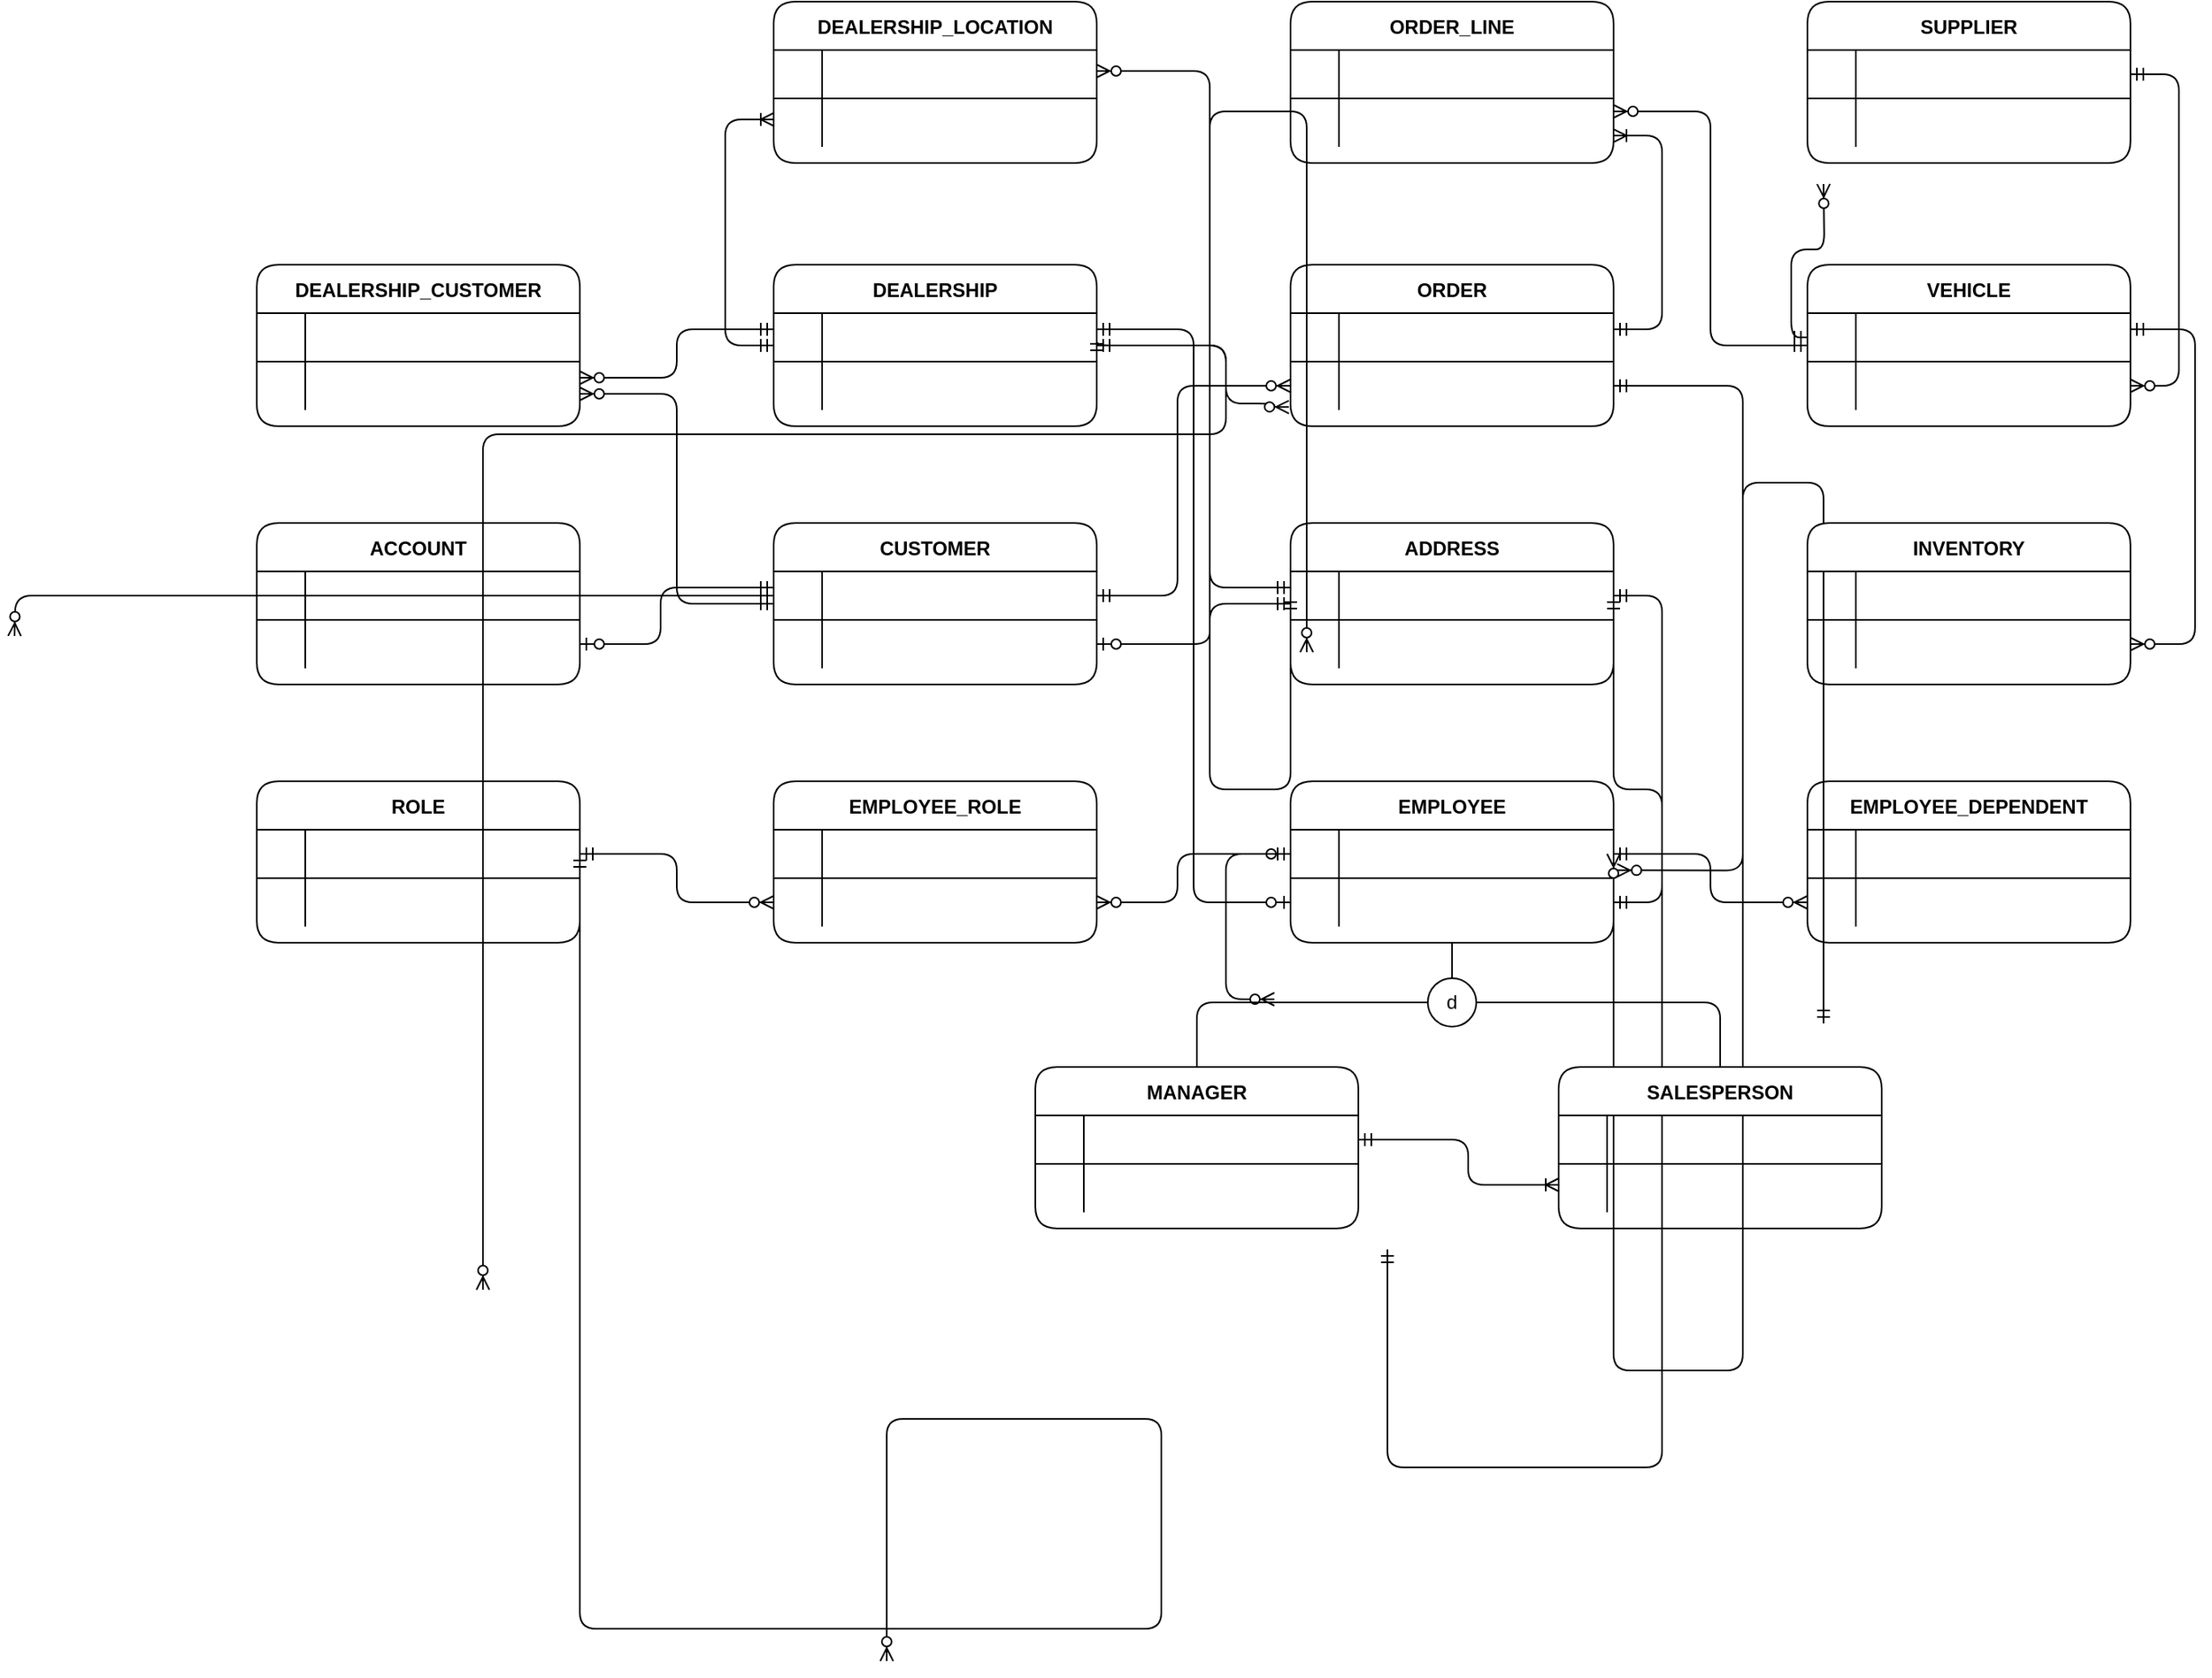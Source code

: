 <mxfile version="19.0.2" type="github">
  <diagram id="R2lEEEUBdFMjLlhIrx00" name="Page-1">
    <mxGraphModel dx="4063" dy="2297" grid="1" gridSize="10" guides="1" tooltips="1" connect="1" arrows="1" fold="1" page="1" pageScale="1" pageWidth="1654" pageHeight="1169" math="0" shadow="0" extFonts="Permanent Marker^https://fonts.googleapis.com/css?family=Permanent+Marker">
      <root>
        <mxCell id="0" />
        <mxCell id="1" parent="0" />
        <mxCell id="rFjuuPUBXoBb42226ZyF-6" value="CUSTOMER" style="shape=table;startSize=30;container=1;collapsible=1;childLayout=tableLayout;fixedRows=1;rowLines=0;fontStyle=1;align=center;resizeLast=1;rounded=1;" vertex="1" parent="1">
          <mxGeometry x="880" y="600" width="200" height="100" as="geometry" />
        </mxCell>
        <mxCell id="rFjuuPUBXoBb42226ZyF-7" value="" style="shape=partialRectangle;collapsible=0;dropTarget=0;pointerEvents=0;fillColor=none;points=[[0,0.5],[1,0.5]];portConstraint=eastwest;top=0;left=0;right=0;bottom=1;" vertex="1" parent="rFjuuPUBXoBb42226ZyF-6">
          <mxGeometry y="30" width="200" height="30" as="geometry" />
        </mxCell>
        <mxCell id="rFjuuPUBXoBb42226ZyF-8" value="" style="shape=partialRectangle;overflow=hidden;connectable=0;fillColor=none;top=0;left=0;bottom=0;right=0;fontStyle=1;" vertex="1" parent="rFjuuPUBXoBb42226ZyF-7">
          <mxGeometry width="30" height="30" as="geometry">
            <mxRectangle width="30" height="30" as="alternateBounds" />
          </mxGeometry>
        </mxCell>
        <mxCell id="rFjuuPUBXoBb42226ZyF-9" value="" style="shape=partialRectangle;overflow=hidden;connectable=0;fillColor=none;top=0;left=0;bottom=0;right=0;align=left;spacingLeft=6;fontStyle=5;" vertex="1" parent="rFjuuPUBXoBb42226ZyF-7">
          <mxGeometry x="30" width="170" height="30" as="geometry">
            <mxRectangle width="170" height="30" as="alternateBounds" />
          </mxGeometry>
        </mxCell>
        <mxCell id="rFjuuPUBXoBb42226ZyF-10" value="" style="shape=partialRectangle;collapsible=0;dropTarget=0;pointerEvents=0;fillColor=none;points=[[0,0.5],[1,0.5]];portConstraint=eastwest;top=0;left=0;right=0;bottom=0;" vertex="1" parent="rFjuuPUBXoBb42226ZyF-6">
          <mxGeometry y="60" width="200" height="30" as="geometry" />
        </mxCell>
        <mxCell id="rFjuuPUBXoBb42226ZyF-11" value="" style="shape=partialRectangle;overflow=hidden;connectable=0;fillColor=none;top=0;left=0;bottom=0;right=0;" vertex="1" parent="rFjuuPUBXoBb42226ZyF-10">
          <mxGeometry width="30" height="30" as="geometry">
            <mxRectangle width="30" height="30" as="alternateBounds" />
          </mxGeometry>
        </mxCell>
        <mxCell id="rFjuuPUBXoBb42226ZyF-12" value="" style="shape=partialRectangle;overflow=hidden;connectable=0;fillColor=none;top=0;left=0;bottom=0;right=0;align=left;spacingLeft=6;" vertex="1" parent="rFjuuPUBXoBb42226ZyF-10">
          <mxGeometry x="30" width="170" height="30" as="geometry">
            <mxRectangle width="170" height="30" as="alternateBounds" />
          </mxGeometry>
        </mxCell>
        <mxCell id="rFjuuPUBXoBb42226ZyF-22" value="ORDER" style="shape=table;startSize=30;container=1;collapsible=1;childLayout=tableLayout;fixedRows=1;rowLines=0;fontStyle=1;align=center;resizeLast=1;rounded=1;" vertex="1" parent="1">
          <mxGeometry x="1200" y="440" width="200" height="100" as="geometry" />
        </mxCell>
        <mxCell id="rFjuuPUBXoBb42226ZyF-23" value="" style="shape=tableRow;horizontal=0;startSize=0;swimlaneHead=0;swimlaneBody=0;fillColor=none;collapsible=0;dropTarget=0;points=[[0,0.5],[1,0.5]];portConstraint=eastwest;top=0;left=0;right=0;bottom=1;" vertex="1" parent="rFjuuPUBXoBb42226ZyF-22">
          <mxGeometry y="30" width="200" height="30" as="geometry" />
        </mxCell>
        <mxCell id="rFjuuPUBXoBb42226ZyF-24" value="" style="shape=partialRectangle;connectable=0;fillColor=none;top=0;left=0;bottom=0;right=0;fontStyle=1;overflow=hidden;" vertex="1" parent="rFjuuPUBXoBb42226ZyF-23">
          <mxGeometry width="30" height="30" as="geometry">
            <mxRectangle width="30" height="30" as="alternateBounds" />
          </mxGeometry>
        </mxCell>
        <mxCell id="rFjuuPUBXoBb42226ZyF-25" value="" style="shape=partialRectangle;connectable=0;fillColor=none;top=0;left=0;bottom=0;right=0;align=left;spacingLeft=6;fontStyle=5;overflow=hidden;" vertex="1" parent="rFjuuPUBXoBb42226ZyF-23">
          <mxGeometry x="30" width="170" height="30" as="geometry">
            <mxRectangle width="170" height="30" as="alternateBounds" />
          </mxGeometry>
        </mxCell>
        <mxCell id="rFjuuPUBXoBb42226ZyF-26" value="" style="shape=tableRow;horizontal=0;startSize=0;swimlaneHead=0;swimlaneBody=0;fillColor=none;collapsible=0;dropTarget=0;points=[[0,0.5],[1,0.5]];portConstraint=eastwest;top=0;left=0;right=0;bottom=0;" vertex="1" parent="rFjuuPUBXoBb42226ZyF-22">
          <mxGeometry y="60" width="200" height="30" as="geometry" />
        </mxCell>
        <mxCell id="rFjuuPUBXoBb42226ZyF-27" value="" style="shape=partialRectangle;connectable=0;fillColor=none;top=0;left=0;bottom=0;right=0;editable=1;overflow=hidden;" vertex="1" parent="rFjuuPUBXoBb42226ZyF-26">
          <mxGeometry width="30" height="30" as="geometry">
            <mxRectangle width="30" height="30" as="alternateBounds" />
          </mxGeometry>
        </mxCell>
        <mxCell id="rFjuuPUBXoBb42226ZyF-28" value="" style="shape=partialRectangle;connectable=0;fillColor=none;top=0;left=0;bottom=0;right=0;align=left;spacingLeft=6;overflow=hidden;" vertex="1" parent="rFjuuPUBXoBb42226ZyF-26">
          <mxGeometry x="30" width="170" height="30" as="geometry">
            <mxRectangle width="170" height="30" as="alternateBounds" />
          </mxGeometry>
        </mxCell>
        <mxCell id="rFjuuPUBXoBb42226ZyF-38" value="ACCOUNT" style="shape=table;startSize=30;container=1;collapsible=1;childLayout=tableLayout;fixedRows=1;rowLines=0;fontStyle=1;align=center;resizeLast=1;rounded=1;" vertex="1" parent="1">
          <mxGeometry x="560" y="600" width="200" height="100" as="geometry" />
        </mxCell>
        <mxCell id="rFjuuPUBXoBb42226ZyF-39" value="" style="shape=tableRow;horizontal=0;startSize=0;swimlaneHead=0;swimlaneBody=0;fillColor=none;collapsible=0;dropTarget=0;points=[[0,0.5],[1,0.5]];portConstraint=eastwest;top=0;left=0;right=0;bottom=1;" vertex="1" parent="rFjuuPUBXoBb42226ZyF-38">
          <mxGeometry y="30" width="200" height="30" as="geometry" />
        </mxCell>
        <mxCell id="rFjuuPUBXoBb42226ZyF-40" value="" style="shape=partialRectangle;connectable=0;fillColor=none;top=0;left=0;bottom=0;right=0;fontStyle=1;overflow=hidden;" vertex="1" parent="rFjuuPUBXoBb42226ZyF-39">
          <mxGeometry width="30" height="30" as="geometry">
            <mxRectangle width="30" height="30" as="alternateBounds" />
          </mxGeometry>
        </mxCell>
        <mxCell id="rFjuuPUBXoBb42226ZyF-41" value="" style="shape=partialRectangle;connectable=0;fillColor=none;top=0;left=0;bottom=0;right=0;align=left;spacingLeft=6;fontStyle=5;overflow=hidden;" vertex="1" parent="rFjuuPUBXoBb42226ZyF-39">
          <mxGeometry x="30" width="170" height="30" as="geometry">
            <mxRectangle width="170" height="30" as="alternateBounds" />
          </mxGeometry>
        </mxCell>
        <mxCell id="rFjuuPUBXoBb42226ZyF-42" value="" style="shape=tableRow;horizontal=0;startSize=0;swimlaneHead=0;swimlaneBody=0;fillColor=none;collapsible=0;dropTarget=0;points=[[0,0.5],[1,0.5]];portConstraint=eastwest;top=0;left=0;right=0;bottom=0;" vertex="1" parent="rFjuuPUBXoBb42226ZyF-38">
          <mxGeometry y="60" width="200" height="30" as="geometry" />
        </mxCell>
        <mxCell id="rFjuuPUBXoBb42226ZyF-43" value="" style="shape=partialRectangle;connectable=0;fillColor=none;top=0;left=0;bottom=0;right=0;editable=1;overflow=hidden;" vertex="1" parent="rFjuuPUBXoBb42226ZyF-42">
          <mxGeometry width="30" height="30" as="geometry">
            <mxRectangle width="30" height="30" as="alternateBounds" />
          </mxGeometry>
        </mxCell>
        <mxCell id="rFjuuPUBXoBb42226ZyF-44" value="" style="shape=partialRectangle;connectable=0;fillColor=none;top=0;left=0;bottom=0;right=0;align=left;spacingLeft=6;overflow=hidden;" vertex="1" parent="rFjuuPUBXoBb42226ZyF-42">
          <mxGeometry x="30" width="170" height="30" as="geometry">
            <mxRectangle width="170" height="30" as="alternateBounds" />
          </mxGeometry>
        </mxCell>
        <mxCell id="rFjuuPUBXoBb42226ZyF-54" value="DEALERSHIP_CUSTOMER" style="shape=table;startSize=30;container=1;collapsible=1;childLayout=tableLayout;fixedRows=1;rowLines=0;fontStyle=1;align=center;resizeLast=1;rounded=1;" vertex="1" parent="1">
          <mxGeometry x="560" y="440" width="200" height="100" as="geometry" />
        </mxCell>
        <mxCell id="rFjuuPUBXoBb42226ZyF-55" value="" style="shape=tableRow;horizontal=0;startSize=0;swimlaneHead=0;swimlaneBody=0;fillColor=none;collapsible=0;dropTarget=0;points=[[0,0.5],[1,0.5]];portConstraint=eastwest;top=0;left=0;right=0;bottom=1;" vertex="1" parent="rFjuuPUBXoBb42226ZyF-54">
          <mxGeometry y="30" width="200" height="30" as="geometry" />
        </mxCell>
        <mxCell id="rFjuuPUBXoBb42226ZyF-56" value="" style="shape=partialRectangle;connectable=0;fillColor=none;top=0;left=0;bottom=0;right=0;fontStyle=1;overflow=hidden;" vertex="1" parent="rFjuuPUBXoBb42226ZyF-55">
          <mxGeometry width="30" height="30" as="geometry">
            <mxRectangle width="30" height="30" as="alternateBounds" />
          </mxGeometry>
        </mxCell>
        <mxCell id="rFjuuPUBXoBb42226ZyF-57" value="" style="shape=partialRectangle;connectable=0;fillColor=none;top=0;left=0;bottom=0;right=0;align=left;spacingLeft=6;fontStyle=5;overflow=hidden;" vertex="1" parent="rFjuuPUBXoBb42226ZyF-55">
          <mxGeometry x="30" width="170" height="30" as="geometry">
            <mxRectangle width="170" height="30" as="alternateBounds" />
          </mxGeometry>
        </mxCell>
        <mxCell id="rFjuuPUBXoBb42226ZyF-58" value="" style="shape=tableRow;horizontal=0;startSize=0;swimlaneHead=0;swimlaneBody=0;fillColor=none;collapsible=0;dropTarget=0;points=[[0,0.5],[1,0.5]];portConstraint=eastwest;top=0;left=0;right=0;bottom=0;" vertex="1" parent="rFjuuPUBXoBb42226ZyF-54">
          <mxGeometry y="60" width="200" height="30" as="geometry" />
        </mxCell>
        <mxCell id="rFjuuPUBXoBb42226ZyF-59" value="" style="shape=partialRectangle;connectable=0;fillColor=none;top=0;left=0;bottom=0;right=0;editable=1;overflow=hidden;" vertex="1" parent="rFjuuPUBXoBb42226ZyF-58">
          <mxGeometry width="30" height="30" as="geometry">
            <mxRectangle width="30" height="30" as="alternateBounds" />
          </mxGeometry>
        </mxCell>
        <mxCell id="rFjuuPUBXoBb42226ZyF-60" value="" style="shape=partialRectangle;connectable=0;fillColor=none;top=0;left=0;bottom=0;right=0;align=left;spacingLeft=6;overflow=hidden;" vertex="1" parent="rFjuuPUBXoBb42226ZyF-58">
          <mxGeometry x="30" width="170" height="30" as="geometry">
            <mxRectangle width="170" height="30" as="alternateBounds" />
          </mxGeometry>
        </mxCell>
        <mxCell id="rFjuuPUBXoBb42226ZyF-64" value="ORDER_LINE" style="shape=table;startSize=30;container=1;collapsible=1;childLayout=tableLayout;fixedRows=1;rowLines=0;fontStyle=1;align=center;resizeLast=1;rounded=1;" vertex="1" parent="1">
          <mxGeometry x="1200" y="277" width="200" height="100" as="geometry" />
        </mxCell>
        <mxCell id="rFjuuPUBXoBb42226ZyF-65" value="" style="shape=tableRow;horizontal=0;startSize=0;swimlaneHead=0;swimlaneBody=0;fillColor=none;collapsible=0;dropTarget=0;points=[[0,0.5],[1,0.5]];portConstraint=eastwest;top=0;left=0;right=0;bottom=1;" vertex="1" parent="rFjuuPUBXoBb42226ZyF-64">
          <mxGeometry y="30" width="200" height="30" as="geometry" />
        </mxCell>
        <mxCell id="rFjuuPUBXoBb42226ZyF-66" value="" style="shape=partialRectangle;connectable=0;fillColor=none;top=0;left=0;bottom=0;right=0;fontStyle=1;overflow=hidden;" vertex="1" parent="rFjuuPUBXoBb42226ZyF-65">
          <mxGeometry width="30" height="30" as="geometry">
            <mxRectangle width="30" height="30" as="alternateBounds" />
          </mxGeometry>
        </mxCell>
        <mxCell id="rFjuuPUBXoBb42226ZyF-67" value="" style="shape=partialRectangle;connectable=0;fillColor=none;top=0;left=0;bottom=0;right=0;align=left;spacingLeft=6;fontStyle=5;overflow=hidden;" vertex="1" parent="rFjuuPUBXoBb42226ZyF-65">
          <mxGeometry x="30" width="170" height="30" as="geometry">
            <mxRectangle width="170" height="30" as="alternateBounds" />
          </mxGeometry>
        </mxCell>
        <mxCell id="rFjuuPUBXoBb42226ZyF-68" value="" style="shape=tableRow;horizontal=0;startSize=0;swimlaneHead=0;swimlaneBody=0;fillColor=none;collapsible=0;dropTarget=0;points=[[0,0.5],[1,0.5]];portConstraint=eastwest;top=0;left=0;right=0;bottom=0;" vertex="1" parent="rFjuuPUBXoBb42226ZyF-64">
          <mxGeometry y="60" width="200" height="30" as="geometry" />
        </mxCell>
        <mxCell id="rFjuuPUBXoBb42226ZyF-69" value="" style="shape=partialRectangle;connectable=0;fillColor=none;top=0;left=0;bottom=0;right=0;editable=1;overflow=hidden;" vertex="1" parent="rFjuuPUBXoBb42226ZyF-68">
          <mxGeometry width="30" height="30" as="geometry">
            <mxRectangle width="30" height="30" as="alternateBounds" />
          </mxGeometry>
        </mxCell>
        <mxCell id="rFjuuPUBXoBb42226ZyF-70" value="" style="shape=partialRectangle;connectable=0;fillColor=none;top=0;left=0;bottom=0;right=0;align=left;spacingLeft=6;overflow=hidden;" vertex="1" parent="rFjuuPUBXoBb42226ZyF-68">
          <mxGeometry x="30" width="170" height="30" as="geometry">
            <mxRectangle width="170" height="30" as="alternateBounds" />
          </mxGeometry>
        </mxCell>
        <mxCell id="rFjuuPUBXoBb42226ZyF-80" value="VEHICLE" style="shape=table;startSize=30;container=1;collapsible=1;childLayout=tableLayout;fixedRows=1;rowLines=0;fontStyle=1;align=center;resizeLast=1;rounded=1;" vertex="1" parent="1">
          <mxGeometry x="1520" y="440" width="200" height="100" as="geometry" />
        </mxCell>
        <mxCell id="rFjuuPUBXoBb42226ZyF-81" value="" style="shape=tableRow;horizontal=0;startSize=0;swimlaneHead=0;swimlaneBody=0;fillColor=none;collapsible=0;dropTarget=0;points=[[0,0.5],[1,0.5]];portConstraint=eastwest;top=0;left=0;right=0;bottom=1;" vertex="1" parent="rFjuuPUBXoBb42226ZyF-80">
          <mxGeometry y="30" width="200" height="30" as="geometry" />
        </mxCell>
        <mxCell id="rFjuuPUBXoBb42226ZyF-82" value="" style="shape=partialRectangle;connectable=0;fillColor=none;top=0;left=0;bottom=0;right=0;fontStyle=1;overflow=hidden;" vertex="1" parent="rFjuuPUBXoBb42226ZyF-81">
          <mxGeometry width="30" height="30" as="geometry">
            <mxRectangle width="30" height="30" as="alternateBounds" />
          </mxGeometry>
        </mxCell>
        <mxCell id="rFjuuPUBXoBb42226ZyF-83" value="" style="shape=partialRectangle;connectable=0;fillColor=none;top=0;left=0;bottom=0;right=0;align=left;spacingLeft=6;fontStyle=5;overflow=hidden;" vertex="1" parent="rFjuuPUBXoBb42226ZyF-81">
          <mxGeometry x="30" width="170" height="30" as="geometry">
            <mxRectangle width="170" height="30" as="alternateBounds" />
          </mxGeometry>
        </mxCell>
        <mxCell id="rFjuuPUBXoBb42226ZyF-84" style="shape=tableRow;horizontal=0;startSize=0;swimlaneHead=0;swimlaneBody=0;fillColor=none;collapsible=0;dropTarget=0;points=[[0,0.5],[1,0.5]];portConstraint=eastwest;top=0;left=0;right=0;bottom=0;" vertex="1" parent="rFjuuPUBXoBb42226ZyF-80">
          <mxGeometry y="60" width="200" height="30" as="geometry" />
        </mxCell>
        <mxCell id="rFjuuPUBXoBb42226ZyF-85" value="" style="shape=partialRectangle;connectable=0;fillColor=none;top=0;left=0;bottom=0;right=0;editable=1;overflow=hidden;" vertex="1" parent="rFjuuPUBXoBb42226ZyF-84">
          <mxGeometry width="30" height="30" as="geometry">
            <mxRectangle width="30" height="30" as="alternateBounds" />
          </mxGeometry>
        </mxCell>
        <mxCell id="rFjuuPUBXoBb42226ZyF-86" value="" style="shape=partialRectangle;connectable=0;fillColor=none;top=0;left=0;bottom=0;right=0;align=left;spacingLeft=6;overflow=hidden;" vertex="1" parent="rFjuuPUBXoBb42226ZyF-84">
          <mxGeometry x="30" width="170" height="30" as="geometry">
            <mxRectangle width="170" height="30" as="alternateBounds" />
          </mxGeometry>
        </mxCell>
        <mxCell id="rFjuuPUBXoBb42226ZyF-111" value="EMPLOYEE" style="shape=table;startSize=30;container=1;collapsible=1;childLayout=tableLayout;fixedRows=1;rowLines=0;fontStyle=1;align=center;resizeLast=1;rounded=1;" vertex="1" parent="1">
          <mxGeometry x="1200" y="760" width="200" height="100" as="geometry" />
        </mxCell>
        <mxCell id="rFjuuPUBXoBb42226ZyF-112" value="" style="shape=tableRow;horizontal=0;startSize=0;swimlaneHead=0;swimlaneBody=0;fillColor=none;collapsible=0;dropTarget=0;points=[[0,0.5],[1,0.5]];portConstraint=eastwest;top=0;left=0;right=0;bottom=1;" vertex="1" parent="rFjuuPUBXoBb42226ZyF-111">
          <mxGeometry y="30" width="200" height="30" as="geometry" />
        </mxCell>
        <mxCell id="rFjuuPUBXoBb42226ZyF-113" value="" style="shape=partialRectangle;connectable=0;fillColor=none;top=0;left=0;bottom=0;right=0;fontStyle=1;overflow=hidden;" vertex="1" parent="rFjuuPUBXoBb42226ZyF-112">
          <mxGeometry width="30" height="30" as="geometry">
            <mxRectangle width="30" height="30" as="alternateBounds" />
          </mxGeometry>
        </mxCell>
        <mxCell id="rFjuuPUBXoBb42226ZyF-114" value="" style="shape=partialRectangle;connectable=0;fillColor=none;top=0;left=0;bottom=0;right=0;align=left;spacingLeft=6;fontStyle=5;overflow=hidden;" vertex="1" parent="rFjuuPUBXoBb42226ZyF-112">
          <mxGeometry x="30" width="170" height="30" as="geometry">
            <mxRectangle width="170" height="30" as="alternateBounds" />
          </mxGeometry>
        </mxCell>
        <mxCell id="rFjuuPUBXoBb42226ZyF-115" style="shape=tableRow;horizontal=0;startSize=0;swimlaneHead=0;swimlaneBody=0;fillColor=none;collapsible=0;dropTarget=0;points=[[0,0.5],[1,0.5]];portConstraint=eastwest;top=0;left=0;right=0;bottom=0;" vertex="1" parent="rFjuuPUBXoBb42226ZyF-111">
          <mxGeometry y="60" width="200" height="30" as="geometry" />
        </mxCell>
        <mxCell id="rFjuuPUBXoBb42226ZyF-116" value="" style="shape=partialRectangle;connectable=0;fillColor=none;top=0;left=0;bottom=0;right=0;editable=1;overflow=hidden;" vertex="1" parent="rFjuuPUBXoBb42226ZyF-115">
          <mxGeometry width="30" height="30" as="geometry">
            <mxRectangle width="30" height="30" as="alternateBounds" />
          </mxGeometry>
        </mxCell>
        <mxCell id="rFjuuPUBXoBb42226ZyF-117" value="" style="shape=partialRectangle;connectable=0;fillColor=none;top=0;left=0;bottom=0;right=0;align=left;spacingLeft=6;overflow=hidden;" vertex="1" parent="rFjuuPUBXoBb42226ZyF-115">
          <mxGeometry x="30" width="170" height="30" as="geometry">
            <mxRectangle width="170" height="30" as="alternateBounds" />
          </mxGeometry>
        </mxCell>
        <mxCell id="rFjuuPUBXoBb42226ZyF-142" value="" style="fontSize=12;html=1;endArrow=ERzeroToMany;startArrow=ERzeroToOne;rounded=1;sketch=0;jumpStyle=none;entryX=0;entryY=0.5;entryDx=0;entryDy=0;exitX=0;exitY=0.5;exitDx=0;exitDy=0;edgeStyle=orthogonalEdgeStyle;" edge="1" parent="rFjuuPUBXoBb42226ZyF-111" source="rFjuuPUBXoBb42226ZyF-112" target="rFjuuPUBXoBb42226ZyF-121">
          <mxGeometry width="100" height="100" relative="1" as="geometry">
            <mxPoint x="-90" y="50" as="sourcePoint" />
            <mxPoint x="-10" y="135" as="targetPoint" />
            <Array as="points">
              <mxPoint x="-40" y="45" />
              <mxPoint x="-40" y="135" />
            </Array>
          </mxGeometry>
        </mxCell>
        <mxCell id="rFjuuPUBXoBb42226ZyF-143" value="ROLE" style="shape=table;startSize=30;container=1;collapsible=1;childLayout=tableLayout;fixedRows=1;rowLines=0;fontStyle=1;align=center;resizeLast=1;rounded=1;" vertex="1" parent="1">
          <mxGeometry x="560" y="760" width="200" height="100" as="geometry">
            <mxRectangle x="2080" y="1280" width="60" height="30" as="alternateBounds" />
          </mxGeometry>
        </mxCell>
        <mxCell id="rFjuuPUBXoBb42226ZyF-144" value="" style="shape=tableRow;horizontal=0;startSize=0;swimlaneHead=0;swimlaneBody=0;fillColor=none;collapsible=0;dropTarget=0;points=[[0,0.5],[1,0.5]];portConstraint=eastwest;top=0;left=0;right=0;bottom=1;" vertex="1" parent="rFjuuPUBXoBb42226ZyF-143">
          <mxGeometry y="30" width="200" height="30" as="geometry" />
        </mxCell>
        <mxCell id="rFjuuPUBXoBb42226ZyF-145" value="" style="shape=partialRectangle;connectable=0;fillColor=none;top=0;left=0;bottom=0;right=0;fontStyle=1;overflow=hidden;" vertex="1" parent="rFjuuPUBXoBb42226ZyF-144">
          <mxGeometry width="30" height="30" as="geometry">
            <mxRectangle width="30" height="30" as="alternateBounds" />
          </mxGeometry>
        </mxCell>
        <mxCell id="rFjuuPUBXoBb42226ZyF-146" value="" style="shape=partialRectangle;connectable=0;fillColor=none;top=0;left=0;bottom=0;right=0;align=left;spacingLeft=6;fontStyle=5;overflow=hidden;" vertex="1" parent="rFjuuPUBXoBb42226ZyF-144">
          <mxGeometry x="30" width="170" height="30" as="geometry">
            <mxRectangle width="170" height="30" as="alternateBounds" />
          </mxGeometry>
        </mxCell>
        <mxCell id="rFjuuPUBXoBb42226ZyF-147" value="" style="shape=tableRow;horizontal=0;startSize=0;swimlaneHead=0;swimlaneBody=0;fillColor=none;collapsible=0;dropTarget=0;points=[[0,0.5],[1,0.5]];portConstraint=eastwest;top=0;left=0;right=0;bottom=0;" vertex="1" parent="rFjuuPUBXoBb42226ZyF-143">
          <mxGeometry y="60" width="200" height="30" as="geometry" />
        </mxCell>
        <mxCell id="rFjuuPUBXoBb42226ZyF-148" value="" style="shape=partialRectangle;connectable=0;fillColor=none;top=0;left=0;bottom=0;right=0;editable=1;overflow=hidden;" vertex="1" parent="rFjuuPUBXoBb42226ZyF-147">
          <mxGeometry width="30" height="30" as="geometry">
            <mxRectangle width="30" height="30" as="alternateBounds" />
          </mxGeometry>
        </mxCell>
        <mxCell id="rFjuuPUBXoBb42226ZyF-149" value="" style="shape=partialRectangle;connectable=0;fillColor=none;top=0;left=0;bottom=0;right=0;align=left;spacingLeft=6;overflow=hidden;" vertex="1" parent="rFjuuPUBXoBb42226ZyF-147">
          <mxGeometry x="30" width="170" height="30" as="geometry">
            <mxRectangle width="170" height="30" as="alternateBounds" />
          </mxGeometry>
        </mxCell>
        <mxCell id="rFjuuPUBXoBb42226ZyF-150" value="DEALERSHIP" style="shape=table;startSize=30;container=1;collapsible=1;childLayout=tableLayout;fixedRows=1;rowLines=0;fontStyle=1;align=center;resizeLast=1;rounded=1;" vertex="1" parent="1">
          <mxGeometry x="880" y="440" width="200" height="100" as="geometry" />
        </mxCell>
        <mxCell id="rFjuuPUBXoBb42226ZyF-151" value="" style="shape=tableRow;horizontal=0;startSize=0;swimlaneHead=0;swimlaneBody=0;fillColor=none;collapsible=0;dropTarget=0;points=[[0,0.5],[1,0.5]];portConstraint=eastwest;top=0;left=0;right=0;bottom=1;" vertex="1" parent="rFjuuPUBXoBb42226ZyF-150">
          <mxGeometry y="30" width="200" height="30" as="geometry" />
        </mxCell>
        <mxCell id="rFjuuPUBXoBb42226ZyF-152" value="" style="shape=partialRectangle;connectable=0;fillColor=none;top=0;left=0;bottom=0;right=0;fontStyle=1;overflow=hidden;" vertex="1" parent="rFjuuPUBXoBb42226ZyF-151">
          <mxGeometry width="30" height="30" as="geometry">
            <mxRectangle width="30" height="30" as="alternateBounds" />
          </mxGeometry>
        </mxCell>
        <mxCell id="rFjuuPUBXoBb42226ZyF-153" value="" style="shape=partialRectangle;connectable=0;fillColor=none;top=0;left=0;bottom=0;right=0;align=left;spacingLeft=6;fontStyle=5;overflow=hidden;" vertex="1" parent="rFjuuPUBXoBb42226ZyF-151">
          <mxGeometry x="30" width="170" height="30" as="geometry">
            <mxRectangle width="170" height="30" as="alternateBounds" />
          </mxGeometry>
        </mxCell>
        <mxCell id="rFjuuPUBXoBb42226ZyF-154" value="" style="shape=tableRow;horizontal=0;startSize=0;swimlaneHead=0;swimlaneBody=0;fillColor=none;collapsible=0;dropTarget=0;points=[[0,0.5],[1,0.5]];portConstraint=eastwest;top=0;left=0;right=0;bottom=0;" vertex="1" parent="rFjuuPUBXoBb42226ZyF-150">
          <mxGeometry y="60" width="200" height="30" as="geometry" />
        </mxCell>
        <mxCell id="rFjuuPUBXoBb42226ZyF-155" value="" style="shape=partialRectangle;connectable=0;fillColor=none;top=0;left=0;bottom=0;right=0;editable=1;overflow=hidden;" vertex="1" parent="rFjuuPUBXoBb42226ZyF-154">
          <mxGeometry width="30" height="30" as="geometry">
            <mxRectangle width="30" height="30" as="alternateBounds" />
          </mxGeometry>
        </mxCell>
        <mxCell id="rFjuuPUBXoBb42226ZyF-156" value="" style="shape=partialRectangle;connectable=0;fillColor=none;top=0;left=0;bottom=0;right=0;align=left;spacingLeft=6;overflow=hidden;" vertex="1" parent="rFjuuPUBXoBb42226ZyF-154">
          <mxGeometry x="30" width="170" height="30" as="geometry">
            <mxRectangle width="170" height="30" as="alternateBounds" />
          </mxGeometry>
        </mxCell>
        <mxCell id="rFjuuPUBXoBb42226ZyF-157" value="EMPLOYEE_ROLE" style="shape=table;startSize=30;container=1;collapsible=1;childLayout=tableLayout;fixedRows=1;rowLines=0;fontStyle=1;align=center;resizeLast=1;rounded=1;" vertex="1" parent="1">
          <mxGeometry x="880" y="760" width="200" height="100" as="geometry" />
        </mxCell>
        <mxCell id="rFjuuPUBXoBb42226ZyF-158" value="" style="shape=tableRow;horizontal=0;startSize=0;swimlaneHead=0;swimlaneBody=0;fillColor=none;collapsible=0;dropTarget=0;points=[[0,0.5],[1,0.5]];portConstraint=eastwest;top=0;left=0;right=0;bottom=1;" vertex="1" parent="rFjuuPUBXoBb42226ZyF-157">
          <mxGeometry y="30" width="200" height="30" as="geometry" />
        </mxCell>
        <mxCell id="rFjuuPUBXoBb42226ZyF-159" value="" style="shape=partialRectangle;connectable=0;fillColor=none;top=0;left=0;bottom=0;right=0;fontStyle=1;overflow=hidden;" vertex="1" parent="rFjuuPUBXoBb42226ZyF-158">
          <mxGeometry width="30" height="30" as="geometry">
            <mxRectangle width="30" height="30" as="alternateBounds" />
          </mxGeometry>
        </mxCell>
        <mxCell id="rFjuuPUBXoBb42226ZyF-160" value="" style="shape=partialRectangle;connectable=0;fillColor=none;top=0;left=0;bottom=0;right=0;align=left;spacingLeft=6;fontStyle=5;overflow=hidden;" vertex="1" parent="rFjuuPUBXoBb42226ZyF-158">
          <mxGeometry x="30" width="170" height="30" as="geometry">
            <mxRectangle width="170" height="30" as="alternateBounds" />
          </mxGeometry>
        </mxCell>
        <mxCell id="rFjuuPUBXoBb42226ZyF-161" value="" style="shape=tableRow;horizontal=0;startSize=0;swimlaneHead=0;swimlaneBody=0;fillColor=none;collapsible=0;dropTarget=0;points=[[0,0.5],[1,0.5]];portConstraint=eastwest;top=0;left=0;right=0;bottom=0;" vertex="1" parent="rFjuuPUBXoBb42226ZyF-157">
          <mxGeometry y="60" width="200" height="30" as="geometry" />
        </mxCell>
        <mxCell id="rFjuuPUBXoBb42226ZyF-162" value="" style="shape=partialRectangle;connectable=0;fillColor=none;top=0;left=0;bottom=0;right=0;editable=1;overflow=hidden;" vertex="1" parent="rFjuuPUBXoBb42226ZyF-161">
          <mxGeometry width="30" height="30" as="geometry">
            <mxRectangle width="30" height="30" as="alternateBounds" />
          </mxGeometry>
        </mxCell>
        <mxCell id="rFjuuPUBXoBb42226ZyF-163" value="" style="shape=partialRectangle;connectable=0;fillColor=none;top=0;left=0;bottom=0;right=0;align=left;spacingLeft=6;overflow=hidden;" vertex="1" parent="rFjuuPUBXoBb42226ZyF-161">
          <mxGeometry x="30" width="170" height="30" as="geometry">
            <mxRectangle width="170" height="30" as="alternateBounds" />
          </mxGeometry>
        </mxCell>
        <mxCell id="rFjuuPUBXoBb42226ZyF-167" value="EMPLOYEE_DEPENDENT" style="shape=table;startSize=30;container=1;collapsible=1;childLayout=tableLayout;fixedRows=1;rowLines=0;fontStyle=1;align=center;resizeLast=1;rounded=1;" vertex="1" parent="1">
          <mxGeometry x="1520" y="760" width="200" height="100" as="geometry" />
        </mxCell>
        <mxCell id="rFjuuPUBXoBb42226ZyF-168" value="" style="shape=tableRow;horizontal=0;startSize=0;swimlaneHead=0;swimlaneBody=0;fillColor=none;collapsible=0;dropTarget=0;points=[[0,0.5],[1,0.5]];portConstraint=eastwest;top=0;left=0;right=0;bottom=1;" vertex="1" parent="rFjuuPUBXoBb42226ZyF-167">
          <mxGeometry y="30" width="200" height="30" as="geometry" />
        </mxCell>
        <mxCell id="rFjuuPUBXoBb42226ZyF-169" value="" style="shape=partialRectangle;connectable=0;fillColor=none;top=0;left=0;bottom=0;right=0;fontStyle=1;overflow=hidden;" vertex="1" parent="rFjuuPUBXoBb42226ZyF-168">
          <mxGeometry width="30" height="30" as="geometry">
            <mxRectangle width="30" height="30" as="alternateBounds" />
          </mxGeometry>
        </mxCell>
        <mxCell id="rFjuuPUBXoBb42226ZyF-170" value="" style="shape=partialRectangle;connectable=0;fillColor=none;top=0;left=0;bottom=0;right=0;align=left;spacingLeft=6;fontStyle=5;overflow=hidden;" vertex="1" parent="rFjuuPUBXoBb42226ZyF-168">
          <mxGeometry x="30" width="170" height="30" as="geometry">
            <mxRectangle width="170" height="30" as="alternateBounds" />
          </mxGeometry>
        </mxCell>
        <mxCell id="rFjuuPUBXoBb42226ZyF-171" value="" style="shape=tableRow;horizontal=0;startSize=0;swimlaneHead=0;swimlaneBody=0;fillColor=none;collapsible=0;dropTarget=0;points=[[0,0.5],[1,0.5]];portConstraint=eastwest;top=0;left=0;right=0;bottom=0;" vertex="1" parent="rFjuuPUBXoBb42226ZyF-167">
          <mxGeometry y="60" width="200" height="30" as="geometry" />
        </mxCell>
        <mxCell id="rFjuuPUBXoBb42226ZyF-172" value="" style="shape=partialRectangle;connectable=0;fillColor=none;top=0;left=0;bottom=0;right=0;editable=1;overflow=hidden;" vertex="1" parent="rFjuuPUBXoBb42226ZyF-171">
          <mxGeometry width="30" height="30" as="geometry">
            <mxRectangle width="30" height="30" as="alternateBounds" />
          </mxGeometry>
        </mxCell>
        <mxCell id="rFjuuPUBXoBb42226ZyF-173" value="" style="shape=partialRectangle;connectable=0;fillColor=none;top=0;left=0;bottom=0;right=0;align=left;spacingLeft=6;overflow=hidden;" vertex="1" parent="rFjuuPUBXoBb42226ZyF-171">
          <mxGeometry x="30" width="170" height="30" as="geometry">
            <mxRectangle width="170" height="30" as="alternateBounds" />
          </mxGeometry>
        </mxCell>
        <mxCell id="rFjuuPUBXoBb42226ZyF-183" value="ADDRESS" style="shape=table;startSize=30;container=1;collapsible=1;childLayout=tableLayout;fixedRows=1;rowLines=0;fontStyle=1;align=center;resizeLast=1;rounded=1;" vertex="1" parent="1">
          <mxGeometry x="1200" y="600" width="200" height="100" as="geometry" />
        </mxCell>
        <mxCell id="rFjuuPUBXoBb42226ZyF-184" value="" style="shape=tableRow;horizontal=0;startSize=0;swimlaneHead=0;swimlaneBody=0;fillColor=none;collapsible=0;dropTarget=0;points=[[0,0.5],[1,0.5]];portConstraint=eastwest;top=0;left=0;right=0;bottom=1;" vertex="1" parent="rFjuuPUBXoBb42226ZyF-183">
          <mxGeometry y="30" width="200" height="30" as="geometry" />
        </mxCell>
        <mxCell id="rFjuuPUBXoBb42226ZyF-185" value="" style="shape=partialRectangle;connectable=0;fillColor=none;top=0;left=0;bottom=0;right=0;fontStyle=1;overflow=hidden;" vertex="1" parent="rFjuuPUBXoBb42226ZyF-184">
          <mxGeometry width="30" height="30" as="geometry">
            <mxRectangle width="30" height="30" as="alternateBounds" />
          </mxGeometry>
        </mxCell>
        <mxCell id="rFjuuPUBXoBb42226ZyF-186" value="" style="shape=partialRectangle;connectable=0;fillColor=none;top=0;left=0;bottom=0;right=0;align=left;spacingLeft=6;fontStyle=5;overflow=hidden;" vertex="1" parent="rFjuuPUBXoBb42226ZyF-184">
          <mxGeometry x="30" width="170" height="30" as="geometry">
            <mxRectangle width="170" height="30" as="alternateBounds" />
          </mxGeometry>
        </mxCell>
        <mxCell id="rFjuuPUBXoBb42226ZyF-187" value="" style="shape=tableRow;horizontal=0;startSize=0;swimlaneHead=0;swimlaneBody=0;fillColor=none;collapsible=0;dropTarget=0;points=[[0,0.5],[1,0.5]];portConstraint=eastwest;top=0;left=0;right=0;bottom=0;" vertex="1" parent="rFjuuPUBXoBb42226ZyF-183">
          <mxGeometry y="60" width="200" height="30" as="geometry" />
        </mxCell>
        <mxCell id="rFjuuPUBXoBb42226ZyF-188" value="" style="shape=partialRectangle;connectable=0;fillColor=none;top=0;left=0;bottom=0;right=0;editable=1;overflow=hidden;" vertex="1" parent="rFjuuPUBXoBb42226ZyF-187">
          <mxGeometry width="30" height="30" as="geometry">
            <mxRectangle width="30" height="30" as="alternateBounds" />
          </mxGeometry>
        </mxCell>
        <mxCell id="rFjuuPUBXoBb42226ZyF-189" value="" style="shape=partialRectangle;connectable=0;fillColor=none;top=0;left=0;bottom=0;right=0;align=left;spacingLeft=6;overflow=hidden;" vertex="1" parent="rFjuuPUBXoBb42226ZyF-187">
          <mxGeometry x="30" width="170" height="30" as="geometry">
            <mxRectangle width="170" height="30" as="alternateBounds" />
          </mxGeometry>
        </mxCell>
        <mxCell id="rFjuuPUBXoBb42226ZyF-202" value="DEALERSHIP_LOCATION" style="shape=table;startSize=30;container=1;collapsible=1;childLayout=tableLayout;fixedRows=1;rowLines=0;fontStyle=1;align=center;resizeLast=1;rounded=1;" vertex="1" parent="1">
          <mxGeometry x="880" y="277" width="200" height="100" as="geometry" />
        </mxCell>
        <mxCell id="rFjuuPUBXoBb42226ZyF-203" value="" style="shape=tableRow;horizontal=0;startSize=0;swimlaneHead=0;swimlaneBody=0;fillColor=none;collapsible=0;dropTarget=0;points=[[0,0.5],[1,0.5]];portConstraint=eastwest;top=0;left=0;right=0;bottom=1;" vertex="1" parent="rFjuuPUBXoBb42226ZyF-202">
          <mxGeometry y="30" width="200" height="30" as="geometry" />
        </mxCell>
        <mxCell id="rFjuuPUBXoBb42226ZyF-204" value="" style="shape=partialRectangle;connectable=0;fillColor=none;top=0;left=0;bottom=0;right=0;fontStyle=1;overflow=hidden;" vertex="1" parent="rFjuuPUBXoBb42226ZyF-203">
          <mxGeometry width="30" height="30" as="geometry">
            <mxRectangle width="30" height="30" as="alternateBounds" />
          </mxGeometry>
        </mxCell>
        <mxCell id="rFjuuPUBXoBb42226ZyF-205" value="" style="shape=partialRectangle;connectable=0;fillColor=none;top=0;left=0;bottom=0;right=0;align=left;spacingLeft=6;fontStyle=5;overflow=hidden;" vertex="1" parent="rFjuuPUBXoBb42226ZyF-203">
          <mxGeometry x="30" width="170" height="30" as="geometry">
            <mxRectangle width="170" height="30" as="alternateBounds" />
          </mxGeometry>
        </mxCell>
        <mxCell id="rFjuuPUBXoBb42226ZyF-206" value="" style="shape=tableRow;horizontal=0;startSize=0;swimlaneHead=0;swimlaneBody=0;fillColor=none;collapsible=0;dropTarget=0;points=[[0,0.5],[1,0.5]];portConstraint=eastwest;top=0;left=0;right=0;bottom=0;" vertex="1" parent="rFjuuPUBXoBb42226ZyF-202">
          <mxGeometry y="60" width="200" height="30" as="geometry" />
        </mxCell>
        <mxCell id="rFjuuPUBXoBb42226ZyF-207" value="" style="shape=partialRectangle;connectable=0;fillColor=none;top=0;left=0;bottom=0;right=0;editable=1;overflow=hidden;" vertex="1" parent="rFjuuPUBXoBb42226ZyF-206">
          <mxGeometry width="30" height="30" as="geometry">
            <mxRectangle width="30" height="30" as="alternateBounds" />
          </mxGeometry>
        </mxCell>
        <mxCell id="rFjuuPUBXoBb42226ZyF-208" value="" style="shape=partialRectangle;connectable=0;fillColor=none;top=0;left=0;bottom=0;right=0;align=left;spacingLeft=6;overflow=hidden;" vertex="1" parent="rFjuuPUBXoBb42226ZyF-206">
          <mxGeometry x="30" width="170" height="30" as="geometry">
            <mxRectangle width="170" height="30" as="alternateBounds" />
          </mxGeometry>
        </mxCell>
        <mxCell id="rFjuuPUBXoBb42226ZyF-215" value="" style="edgeStyle=orthogonalEdgeStyle;fontSize=12;html=1;endArrow=ERoneToMany;startArrow=ERmandOne;rounded=1;" edge="1" parent="1" source="rFjuuPUBXoBb42226ZyF-151">
          <mxGeometry width="100" height="100" relative="1" as="geometry">
            <mxPoint x="420" y="1230" as="sourcePoint" />
            <mxPoint x="880" y="350" as="targetPoint" />
            <Array as="points">
              <mxPoint x="850" y="490" />
              <mxPoint x="850" y="350" />
              <mxPoint x="880" y="350" />
            </Array>
          </mxGeometry>
        </mxCell>
        <mxCell id="rFjuuPUBXoBb42226ZyF-216" value="" style="edgeStyle=entityRelationEdgeStyle;fontSize=12;html=1;endArrow=ERoneToMany;startArrow=ERmandOne;rounded=1;entryX=1;entryY=0.767;entryDx=0;entryDy=0;entryPerimeter=0;" edge="1" parent="1" target="rFjuuPUBXoBb42226ZyF-68">
          <mxGeometry width="100" height="100" relative="1" as="geometry">
            <mxPoint x="1400" y="480" as="sourcePoint" />
            <mxPoint x="660" y="1105" as="targetPoint" />
          </mxGeometry>
        </mxCell>
        <mxCell id="rFjuuPUBXoBb42226ZyF-217" value="" style="edgeStyle=orthogonalEdgeStyle;fontSize=12;html=1;endArrow=ERzeroToOne;startArrow=ERmandOne;rounded=1;" edge="1" parent="1" target="rFjuuPUBXoBb42226ZyF-10">
          <mxGeometry width="100" height="100" relative="1" as="geometry">
            <mxPoint x="1200" y="650" as="sourcePoint" />
            <mxPoint x="1100" y="690" as="targetPoint" />
            <Array as="points">
              <mxPoint x="1200" y="650" />
              <mxPoint x="1150" y="650" />
              <mxPoint x="1150" y="675" />
            </Array>
          </mxGeometry>
        </mxCell>
        <mxCell id="rFjuuPUBXoBb42226ZyF-218" value="" style="edgeStyle=orthogonalEdgeStyle;fontSize=12;html=1;endArrow=ERzeroToMany;startArrow=ERmandOne;rounded=1;exitX=1;exitY=0.5;exitDx=0;exitDy=0;entryX=0;entryY=0.5;entryDx=0;entryDy=0;" edge="1" parent="1" source="rFjuuPUBXoBb42226ZyF-7" target="rFjuuPUBXoBb42226ZyF-26">
          <mxGeometry width="100" height="100" relative="1" as="geometry">
            <mxPoint x="600" y="1190" as="sourcePoint" />
            <mxPoint x="700" y="1090" as="targetPoint" />
            <Array as="points">
              <mxPoint x="1130" y="645" />
              <mxPoint x="1130" y="515" />
            </Array>
          </mxGeometry>
        </mxCell>
        <mxCell id="rFjuuPUBXoBb42226ZyF-219" value="" style="edgeStyle=orthogonalEdgeStyle;fontSize=12;html=1;endArrow=ERzeroToMany;startArrow=ERmandOne;rounded=1;exitX=1;exitY=0.5;exitDx=0;exitDy=0;" edge="1" parent="1" source="rFjuuPUBXoBb42226ZyF-151" target="rFjuuPUBXoBb42226ZyF-29">
          <mxGeometry width="100" height="100" relative="1" as="geometry">
            <mxPoint x="420" y="655" as="sourcePoint" />
            <mxPoint x="700" y="1075" as="targetPoint" />
            <Array as="points">
              <mxPoint x="1160" y="490" />
              <mxPoint x="1160" y="545" />
            </Array>
          </mxGeometry>
        </mxCell>
        <mxCell id="rFjuuPUBXoBb42226ZyF-220" value="" style="edgeStyle=orthogonalEdgeStyle;fontSize=12;html=1;endArrow=ERzeroToOne;startArrow=ERmandOne;rounded=1;entryX=1;entryY=0.5;entryDx=0;entryDy=0;" edge="1" parent="1" target="rFjuuPUBXoBb42226ZyF-42">
          <mxGeometry width="100" height="100" relative="1" as="geometry">
            <mxPoint x="880" y="640" as="sourcePoint" />
            <mxPoint x="910" y="720" as="targetPoint" />
            <Array as="points">
              <mxPoint x="810" y="640" />
              <mxPoint x="810" y="675" />
            </Array>
          </mxGeometry>
        </mxCell>
        <mxCell id="rFjuuPUBXoBb42226ZyF-221" value="" style="edgeStyle=orthogonalEdgeStyle;fontSize=12;html=1;endArrow=ERzeroToMany;startArrow=ERmandOne;rounded=1;" edge="1" parent="1">
          <mxGeometry width="100" height="100" relative="1" as="geometry">
            <mxPoint x="880" y="480" as="sourcePoint" />
            <mxPoint x="760" y="510" as="targetPoint" />
            <Array as="points">
              <mxPoint x="880" y="480" />
              <mxPoint x="820" y="480" />
              <mxPoint x="820" y="510" />
            </Array>
          </mxGeometry>
        </mxCell>
        <mxCell id="rFjuuPUBXoBb42226ZyF-222" value="" style="edgeStyle=orthogonalEdgeStyle;fontSize=12;html=1;endArrow=ERzeroToMany;startArrow=ERmandOne;rounded=1;entryX=1;entryY=0.5;entryDx=0;entryDy=0;exitX=0;exitY=0.5;exitDx=0;exitDy=0;" edge="1" parent="1" source="rFjuuPUBXoBb42226ZyF-7" target="rFjuuPUBXoBb42226ZyF-61">
          <mxGeometry width="100" height="100" relative="1" as="geometry">
            <mxPoint x="290" y="860" as="sourcePoint" />
            <mxPoint x="410" y="670" as="targetPoint" />
          </mxGeometry>
        </mxCell>
        <mxCell id="rFjuuPUBXoBb42226ZyF-223" value="SUPPLIER" style="shape=table;startSize=30;container=1;collapsible=1;childLayout=tableLayout;fixedRows=1;rowLines=0;fontStyle=1;align=center;resizeLast=1;rounded=1;" vertex="1" parent="1">
          <mxGeometry x="1520" y="277" width="200" height="100" as="geometry" />
        </mxCell>
        <mxCell id="rFjuuPUBXoBb42226ZyF-224" value="" style="shape=tableRow;horizontal=0;startSize=0;swimlaneHead=0;swimlaneBody=0;fillColor=none;collapsible=0;dropTarget=0;points=[[0,0.5],[1,0.5]];portConstraint=eastwest;top=0;left=0;right=0;bottom=1;" vertex="1" parent="rFjuuPUBXoBb42226ZyF-223">
          <mxGeometry y="30" width="200" height="30" as="geometry" />
        </mxCell>
        <mxCell id="rFjuuPUBXoBb42226ZyF-225" value="" style="shape=partialRectangle;connectable=0;fillColor=none;top=0;left=0;bottom=0;right=0;fontStyle=1;overflow=hidden;" vertex="1" parent="rFjuuPUBXoBb42226ZyF-224">
          <mxGeometry width="30" height="30" as="geometry">
            <mxRectangle width="30" height="30" as="alternateBounds" />
          </mxGeometry>
        </mxCell>
        <mxCell id="rFjuuPUBXoBb42226ZyF-226" value="" style="shape=partialRectangle;connectable=0;fillColor=none;top=0;left=0;bottom=0;right=0;align=left;spacingLeft=6;fontStyle=5;overflow=hidden;" vertex="1" parent="rFjuuPUBXoBb42226ZyF-224">
          <mxGeometry x="30" width="170" height="30" as="geometry">
            <mxRectangle width="170" height="30" as="alternateBounds" />
          </mxGeometry>
        </mxCell>
        <mxCell id="rFjuuPUBXoBb42226ZyF-227" value="" style="shape=tableRow;horizontal=0;startSize=0;swimlaneHead=0;swimlaneBody=0;fillColor=none;collapsible=0;dropTarget=0;points=[[0,0.5],[1,0.5]];portConstraint=eastwest;top=0;left=0;right=0;bottom=0;" vertex="1" parent="rFjuuPUBXoBb42226ZyF-223">
          <mxGeometry y="60" width="200" height="30" as="geometry" />
        </mxCell>
        <mxCell id="rFjuuPUBXoBb42226ZyF-228" value="" style="shape=partialRectangle;connectable=0;fillColor=none;top=0;left=0;bottom=0;right=0;editable=1;overflow=hidden;" vertex="1" parent="rFjuuPUBXoBb42226ZyF-227">
          <mxGeometry width="30" height="30" as="geometry">
            <mxRectangle width="30" height="30" as="alternateBounds" />
          </mxGeometry>
        </mxCell>
        <mxCell id="rFjuuPUBXoBb42226ZyF-229" value="" style="shape=partialRectangle;connectable=0;fillColor=none;top=0;left=0;bottom=0;right=0;align=left;spacingLeft=6;overflow=hidden;" vertex="1" parent="rFjuuPUBXoBb42226ZyF-227">
          <mxGeometry x="30" width="170" height="30" as="geometry">
            <mxRectangle width="170" height="30" as="alternateBounds" />
          </mxGeometry>
        </mxCell>
        <mxCell id="rFjuuPUBXoBb42226ZyF-230" value="" style="edgeStyle=orthogonalEdgeStyle;fontSize=12;html=1;endArrow=ERzeroToMany;startArrow=ERmandOne;rounded=1;exitX=1;exitY=0.5;exitDx=0;exitDy=0;entryX=1;entryY=0.5;entryDx=0;entryDy=0;" edge="1" parent="1" source="rFjuuPUBXoBb42226ZyF-224" target="rFjuuPUBXoBb42226ZyF-84">
          <mxGeometry width="100" height="100" relative="1" as="geometry">
            <mxPoint x="1720" y="530" as="sourcePoint" />
            <mxPoint x="1820" y="710" as="targetPoint" />
            <Array as="points">
              <mxPoint x="1750" y="322" />
              <mxPoint x="1750" y="515" />
            </Array>
          </mxGeometry>
        </mxCell>
        <mxCell id="rFjuuPUBXoBb42226ZyF-231" value="" style="edgeStyle=orthogonalEdgeStyle;fontSize=12;html=1;endArrow=ERzeroToMany;startArrow=ERmandOne;rounded=1;exitX=1;exitY=0.5;exitDx=0;exitDy=0;entryX=1;entryY=0.5;entryDx=0;entryDy=0;" edge="1" parent="1" source="rFjuuPUBXoBb42226ZyF-144" target="rFjuuPUBXoBb42226ZyF-164">
          <mxGeometry width="100" height="100" relative="1" as="geometry">
            <mxPoint x="670" y="1330" as="sourcePoint" />
            <mxPoint x="950" y="1305" as="targetPoint" />
            <Array as="points">
              <mxPoint x="1120" y="1285" />
              <mxPoint x="1120" y="1155" />
            </Array>
          </mxGeometry>
        </mxCell>
        <mxCell id="rFjuuPUBXoBb42226ZyF-232" value="" style="edgeStyle=orthogonalEdgeStyle;fontSize=12;html=1;endArrow=ERmandOne;startArrow=ERmandOne;sketch=0;jumpStyle=none;entryX=1;entryY=0.5;entryDx=0;entryDy=0;rounded=1;" edge="1" parent="1" source="rFjuuPUBXoBb42226ZyF-118" target="rFjuuPUBXoBb42226ZyF-184">
          <mxGeometry width="100" height="100" relative="1" as="geometry">
            <mxPoint x="1260" y="1050" as="sourcePoint" />
            <mxPoint x="1910" y="1360" as="targetPoint" />
            <Array as="points">
              <mxPoint x="1430" y="1185" />
              <mxPoint x="1430" y="765" />
            </Array>
          </mxGeometry>
        </mxCell>
        <mxCell id="rFjuuPUBXoBb42226ZyF-233" value="" style="edgeStyle=orthogonalEdgeStyle;fontSize=12;html=1;endArrow=ERzeroToOne;startArrow=ERmandOne;rounded=1;sketch=0;jumpStyle=none;" edge="1" parent="1" target="rFjuuPUBXoBb42226ZyF-115">
          <mxGeometry width="100" height="100" relative="1" as="geometry">
            <mxPoint x="1080" y="480" as="sourcePoint" />
            <mxPoint x="1160" y="850" as="targetPoint" />
            <Array as="points">
              <mxPoint x="1080" y="480" />
              <mxPoint x="1140" y="480" />
              <mxPoint x="1140" y="835" />
            </Array>
          </mxGeometry>
        </mxCell>
        <mxCell id="rFjuuPUBXoBb42226ZyF-234" value="" style="edgeStyle=orthogonalEdgeStyle;fontSize=12;html=1;endArrow=ERzeroToMany;startArrow=ERmandOne;rounded=1;sketch=0;jumpStyle=none;exitX=1;exitY=0.5;exitDx=0;exitDy=0;entryX=0;entryY=0.5;entryDx=0;entryDy=0;" edge="1" parent="1" source="rFjuuPUBXoBb42226ZyF-112" target="rFjuuPUBXoBb42226ZyF-171">
          <mxGeometry width="100" height="100" relative="1" as="geometry">
            <mxPoint x="1220" y="910" as="sourcePoint" />
            <mxPoint x="1320" y="810" as="targetPoint" />
          </mxGeometry>
        </mxCell>
        <mxCell id="rFjuuPUBXoBb42226ZyF-235" value="" style="edgeStyle=orthogonalEdgeStyle;fontSize=12;html=1;endArrow=ERzeroToMany;startArrow=ERmandOne;rounded=1;sketch=0;jumpStyle=none;exitX=0;exitY=0.5;exitDx=0;exitDy=0;entryX=1;entryY=0.5;entryDx=0;entryDy=0;" edge="1" parent="1" source="rFjuuPUBXoBb42226ZyF-81" target="rFjuuPUBXoBb42226ZyF-71">
          <mxGeometry width="100" height="100" relative="1" as="geometry">
            <mxPoint x="1430" y="490" as="sourcePoint" />
            <mxPoint x="1530" y="390" as="targetPoint" />
          </mxGeometry>
        </mxCell>
        <mxCell id="rFjuuPUBXoBb42226ZyF-236" value="" style="edgeStyle=orthogonalEdgeStyle;fontSize=12;html=1;endArrow=ERzeroToMany;startArrow=ERmandOne;rounded=1;sketch=0;jumpStyle=none;exitX=0;exitY=0.5;exitDx=0;exitDy=0;entryX=1;entryY=0.5;entryDx=0;entryDy=0;" edge="1" parent="1" source="rFjuuPUBXoBb42226ZyF-112" target="rFjuuPUBXoBb42226ZyF-161">
          <mxGeometry width="100" height="100" relative="1" as="geometry">
            <mxPoint x="740" y="1010" as="sourcePoint" />
            <mxPoint x="1170" y="1230" as="targetPoint" />
            <Array as="points">
              <mxPoint x="1130" y="805" />
              <mxPoint x="1130" y="835" />
            </Array>
          </mxGeometry>
        </mxCell>
        <mxCell id="rFjuuPUBXoBb42226ZyF-237" value="" style="edgeStyle=orthogonalEdgeStyle;fontSize=12;html=1;endArrow=ERzeroToMany;startArrow=ERmandOne;rounded=1;sketch=0;entryX=1;entryY=0.5;entryDx=0;entryDy=0;exitX=0;exitY=0.5;exitDx=0;exitDy=0;" edge="1" parent="1" source="rFjuuPUBXoBb42226ZyF-184" target="rFjuuPUBXoBb42226ZyF-209">
          <mxGeometry width="100" height="100" relative="1" as="geometry">
            <mxPoint x="1110" y="780" as="sourcePoint" />
            <mxPoint x="1210" y="680" as="targetPoint" />
            <Array as="points">
              <mxPoint x="1150" y="765" />
              <mxPoint x="1150" y="345" />
            </Array>
          </mxGeometry>
        </mxCell>
        <mxCell id="rFjuuPUBXoBb42226ZyF-238" value="" style="edgeStyle=orthogonalEdgeStyle;fontSize=12;html=1;endArrow=ERzeroToMany;startArrow=ERmandOne;rounded=1;sketch=0;exitX=1;exitY=0.5;exitDx=0;exitDy=0;entryX=1;entryY=0.5;entryDx=0;entryDy=0;" edge="1" parent="1" source="rFjuuPUBXoBb42226ZyF-32" target="rFjuuPUBXoBb42226ZyF-112">
          <mxGeometry width="100" height="100" relative="1" as="geometry">
            <mxPoint x="1530" y="910" as="sourcePoint" />
            <mxPoint x="1470" y="960" as="targetPoint" />
            <Array as="points">
              <mxPoint x="1480" y="575" />
              <mxPoint x="1480" y="1125" />
            </Array>
          </mxGeometry>
        </mxCell>
        <mxCell id="rFjuuPUBXoBb42226ZyF-239" value="INVENTORY" style="shape=table;startSize=30;container=1;collapsible=1;childLayout=tableLayout;fixedRows=1;rowLines=0;fontStyle=1;align=center;resizeLast=1;rounded=1;sketch=0;" vertex="1" parent="1">
          <mxGeometry x="1520" y="600" width="200" height="100" as="geometry" />
        </mxCell>
        <mxCell id="rFjuuPUBXoBb42226ZyF-240" value="" style="shape=tableRow;horizontal=0;startSize=0;swimlaneHead=0;swimlaneBody=0;fillColor=none;collapsible=0;dropTarget=0;points=[[0,0.5],[1,0.5]];portConstraint=eastwest;top=0;left=0;right=0;bottom=1;rounded=1;sketch=0;" vertex="1" parent="rFjuuPUBXoBb42226ZyF-239">
          <mxGeometry y="30" width="200" height="30" as="geometry" />
        </mxCell>
        <mxCell id="rFjuuPUBXoBb42226ZyF-241" value="" style="shape=partialRectangle;connectable=0;fillColor=none;top=0;left=0;bottom=0;right=0;fontStyle=1;overflow=hidden;rounded=1;sketch=0;" vertex="1" parent="rFjuuPUBXoBb42226ZyF-240">
          <mxGeometry width="30" height="30" as="geometry">
            <mxRectangle width="30" height="30" as="alternateBounds" />
          </mxGeometry>
        </mxCell>
        <mxCell id="rFjuuPUBXoBb42226ZyF-242" value="" style="shape=partialRectangle;connectable=0;fillColor=none;top=0;left=0;bottom=0;right=0;align=left;spacingLeft=6;fontStyle=5;overflow=hidden;rounded=1;sketch=0;" vertex="1" parent="rFjuuPUBXoBb42226ZyF-240">
          <mxGeometry x="30" width="170" height="30" as="geometry">
            <mxRectangle width="170" height="30" as="alternateBounds" />
          </mxGeometry>
        </mxCell>
        <mxCell id="rFjuuPUBXoBb42226ZyF-243" value="" style="shape=tableRow;horizontal=0;startSize=0;swimlaneHead=0;swimlaneBody=0;fillColor=none;collapsible=0;dropTarget=0;points=[[0,0.5],[1,0.5]];portConstraint=eastwest;top=0;left=0;right=0;bottom=0;rounded=1;sketch=0;" vertex="1" parent="rFjuuPUBXoBb42226ZyF-239">
          <mxGeometry y="60" width="200" height="30" as="geometry" />
        </mxCell>
        <mxCell id="rFjuuPUBXoBb42226ZyF-244" value="" style="shape=partialRectangle;connectable=0;fillColor=none;top=0;left=0;bottom=0;right=0;editable=1;overflow=hidden;rounded=1;sketch=0;" vertex="1" parent="rFjuuPUBXoBb42226ZyF-243">
          <mxGeometry width="30" height="30" as="geometry">
            <mxRectangle width="30" height="30" as="alternateBounds" />
          </mxGeometry>
        </mxCell>
        <mxCell id="rFjuuPUBXoBb42226ZyF-245" value="" style="shape=partialRectangle;connectable=0;fillColor=none;top=0;left=0;bottom=0;right=0;align=left;spacingLeft=6;overflow=hidden;rounded=1;sketch=0;" vertex="1" parent="rFjuuPUBXoBb42226ZyF-243">
          <mxGeometry x="30" width="170" height="30" as="geometry">
            <mxRectangle width="170" height="30" as="alternateBounds" />
          </mxGeometry>
        </mxCell>
        <mxCell id="rFjuuPUBXoBb42226ZyF-252" value="" style="edgeStyle=orthogonalEdgeStyle;fontSize=12;html=1;endArrow=ERzeroToMany;startArrow=ERmandOne;rounded=1;sketch=0;entryX=1;entryY=0.5;entryDx=0;entryDy=0;" edge="1" parent="1" target="rFjuuPUBXoBb42226ZyF-243">
          <mxGeometry width="100" height="100" relative="1" as="geometry">
            <mxPoint x="1720" y="480" as="sourcePoint" />
            <mxPoint x="1890" y="660" as="targetPoint" />
            <Array as="points">
              <mxPoint x="1760" y="480" />
              <mxPoint x="1760" y="675" />
            </Array>
          </mxGeometry>
        </mxCell>
        <mxCell id="rFjuuPUBXoBb42226ZyF-298" value="SALESPERSON" style="shape=table;startSize=30;container=1;collapsible=1;childLayout=tableLayout;fixedRows=1;rowLines=0;fontStyle=1;align=center;resizeLast=1;rounded=1;" vertex="1" parent="1">
          <mxGeometry x="1366" y="937" width="200" height="100" as="geometry">
            <mxRectangle x="2080" y="1280" width="60" height="30" as="alternateBounds" />
          </mxGeometry>
        </mxCell>
        <mxCell id="rFjuuPUBXoBb42226ZyF-299" value="" style="shape=tableRow;horizontal=0;startSize=0;swimlaneHead=0;swimlaneBody=0;fillColor=none;collapsible=0;dropTarget=0;points=[[0,0.5],[1,0.5]];portConstraint=eastwest;top=0;left=0;right=0;bottom=1;" vertex="1" parent="rFjuuPUBXoBb42226ZyF-298">
          <mxGeometry y="30" width="200" height="30" as="geometry" />
        </mxCell>
        <mxCell id="rFjuuPUBXoBb42226ZyF-300" value="" style="shape=partialRectangle;connectable=0;fillColor=none;top=0;left=0;bottom=0;right=0;fontStyle=1;overflow=hidden;" vertex="1" parent="rFjuuPUBXoBb42226ZyF-299">
          <mxGeometry width="30" height="30" as="geometry">
            <mxRectangle width="30" height="30" as="alternateBounds" />
          </mxGeometry>
        </mxCell>
        <mxCell id="rFjuuPUBXoBb42226ZyF-301" value="" style="shape=partialRectangle;connectable=0;fillColor=none;top=0;left=0;bottom=0;right=0;align=left;spacingLeft=6;fontStyle=5;overflow=hidden;" vertex="1" parent="rFjuuPUBXoBb42226ZyF-299">
          <mxGeometry x="30" width="170" height="30" as="geometry">
            <mxRectangle width="170" height="30" as="alternateBounds" />
          </mxGeometry>
        </mxCell>
        <mxCell id="rFjuuPUBXoBb42226ZyF-302" value="" style="shape=tableRow;horizontal=0;startSize=0;swimlaneHead=0;swimlaneBody=0;fillColor=none;collapsible=0;dropTarget=0;points=[[0,0.5],[1,0.5]];portConstraint=eastwest;top=0;left=0;right=0;bottom=0;" vertex="1" parent="rFjuuPUBXoBb42226ZyF-298">
          <mxGeometry y="60" width="200" height="30" as="geometry" />
        </mxCell>
        <mxCell id="rFjuuPUBXoBb42226ZyF-303" value="" style="shape=partialRectangle;connectable=0;fillColor=none;top=0;left=0;bottom=0;right=0;editable=1;overflow=hidden;" vertex="1" parent="rFjuuPUBXoBb42226ZyF-302">
          <mxGeometry width="30" height="30" as="geometry">
            <mxRectangle width="30" height="30" as="alternateBounds" />
          </mxGeometry>
        </mxCell>
        <mxCell id="rFjuuPUBXoBb42226ZyF-304" value="" style="shape=partialRectangle;connectable=0;fillColor=none;top=0;left=0;bottom=0;right=0;align=left;spacingLeft=6;overflow=hidden;" vertex="1" parent="rFjuuPUBXoBb42226ZyF-302">
          <mxGeometry x="30" width="170" height="30" as="geometry">
            <mxRectangle width="170" height="30" as="alternateBounds" />
          </mxGeometry>
        </mxCell>
        <mxCell id="rFjuuPUBXoBb42226ZyF-305" value="MANAGER" style="shape=table;startSize=30;container=1;collapsible=1;childLayout=tableLayout;fixedRows=1;rowLines=0;fontStyle=1;align=center;resizeLast=1;rounded=1;" vertex="1" parent="1">
          <mxGeometry x="1042" y="937" width="200" height="100" as="geometry">
            <mxRectangle x="2080" y="1280" width="60" height="30" as="alternateBounds" />
          </mxGeometry>
        </mxCell>
        <mxCell id="rFjuuPUBXoBb42226ZyF-306" value="" style="shape=tableRow;horizontal=0;startSize=0;swimlaneHead=0;swimlaneBody=0;fillColor=none;collapsible=0;dropTarget=0;points=[[0,0.5],[1,0.5]];portConstraint=eastwest;top=0;left=0;right=0;bottom=1;" vertex="1" parent="rFjuuPUBXoBb42226ZyF-305">
          <mxGeometry y="30" width="200" height="30" as="geometry" />
        </mxCell>
        <mxCell id="rFjuuPUBXoBb42226ZyF-307" value="" style="shape=partialRectangle;connectable=0;fillColor=none;top=0;left=0;bottom=0;right=0;fontStyle=1;overflow=hidden;" vertex="1" parent="rFjuuPUBXoBb42226ZyF-306">
          <mxGeometry width="30" height="30" as="geometry">
            <mxRectangle width="30" height="30" as="alternateBounds" />
          </mxGeometry>
        </mxCell>
        <mxCell id="rFjuuPUBXoBb42226ZyF-308" value="" style="shape=partialRectangle;connectable=0;fillColor=none;top=0;left=0;bottom=0;right=0;align=left;spacingLeft=6;fontStyle=5;overflow=hidden;" vertex="1" parent="rFjuuPUBXoBb42226ZyF-306">
          <mxGeometry x="30" width="170" height="30" as="geometry">
            <mxRectangle width="170" height="30" as="alternateBounds" />
          </mxGeometry>
        </mxCell>
        <mxCell id="rFjuuPUBXoBb42226ZyF-309" value="" style="shape=tableRow;horizontal=0;startSize=0;swimlaneHead=0;swimlaneBody=0;fillColor=none;collapsible=0;dropTarget=0;points=[[0,0.5],[1,0.5]];portConstraint=eastwest;top=0;left=0;right=0;bottom=0;" vertex="1" parent="rFjuuPUBXoBb42226ZyF-305">
          <mxGeometry y="60" width="200" height="30" as="geometry" />
        </mxCell>
        <mxCell id="rFjuuPUBXoBb42226ZyF-310" value="" style="shape=partialRectangle;connectable=0;fillColor=none;top=0;left=0;bottom=0;right=0;editable=1;overflow=hidden;" vertex="1" parent="rFjuuPUBXoBb42226ZyF-309">
          <mxGeometry width="30" height="30" as="geometry">
            <mxRectangle width="30" height="30" as="alternateBounds" />
          </mxGeometry>
        </mxCell>
        <mxCell id="rFjuuPUBXoBb42226ZyF-311" value="" style="shape=partialRectangle;connectable=0;fillColor=none;top=0;left=0;bottom=0;right=0;align=left;spacingLeft=6;overflow=hidden;" vertex="1" parent="rFjuuPUBXoBb42226ZyF-309">
          <mxGeometry x="30" width="170" height="30" as="geometry">
            <mxRectangle width="170" height="30" as="alternateBounds" />
          </mxGeometry>
        </mxCell>
        <mxCell id="rFjuuPUBXoBb42226ZyF-312" value="" style="edgeStyle=orthogonalEdgeStyle;fontSize=12;html=1;endArrow=ERoneToMany;startArrow=ERmandOne;rounded=1;exitX=1;exitY=0.5;exitDx=0;exitDy=0;" edge="1" parent="1" source="rFjuuPUBXoBb42226ZyF-306">
          <mxGeometry width="100" height="100" relative="1" as="geometry">
            <mxPoint x="1200" y="997" as="sourcePoint" />
            <mxPoint x="1366" y="1010" as="targetPoint" />
            <Array as="points">
              <mxPoint x="1310" y="982" />
              <mxPoint x="1310" y="1010" />
              <mxPoint x="1366" y="1010" />
            </Array>
          </mxGeometry>
        </mxCell>
        <mxCell id="rFjuuPUBXoBb42226ZyF-314" value="d" style="ellipse;whiteSpace=wrap;html=1;aspect=fixed;" vertex="1" parent="1">
          <mxGeometry x="1285" y="882" width="30" height="30" as="geometry" />
        </mxCell>
        <mxCell id="rFjuuPUBXoBb42226ZyF-321" value="" style="endArrow=none;html=1;rounded=1;labelBackgroundColor=none;fontColor=none;strokeColor=default;strokeWidth=1;entryX=0.5;entryY=1;entryDx=0;entryDy=0;exitX=0.5;exitY=0;exitDx=0;exitDy=0;" edge="1" parent="1" source="rFjuuPUBXoBb42226ZyF-314" target="rFjuuPUBXoBb42226ZyF-111">
          <mxGeometry width="50" height="50" relative="1" as="geometry">
            <mxPoint x="1360" y="1200" as="sourcePoint" />
            <mxPoint x="1410" y="1150" as="targetPoint" />
          </mxGeometry>
        </mxCell>
        <mxCell id="rFjuuPUBXoBb42226ZyF-322" value="" style="endArrow=none;html=1;rounded=1;labelBackgroundColor=none;fontColor=none;strokeColor=default;strokeWidth=1;entryX=0.5;entryY=0;entryDx=0;entryDy=0;exitX=1;exitY=0.5;exitDx=0;exitDy=0;edgeStyle=orthogonalEdgeStyle;" edge="1" parent="1" source="rFjuuPUBXoBb42226ZyF-314" target="rFjuuPUBXoBb42226ZyF-298">
          <mxGeometry width="50" height="50" relative="1" as="geometry">
            <mxPoint x="1360" y="736" as="sourcePoint" />
            <mxPoint x="1410" y="686" as="targetPoint" />
          </mxGeometry>
        </mxCell>
        <mxCell id="rFjuuPUBXoBb42226ZyF-323" value="" style="endArrow=none;html=1;rounded=1;labelBackgroundColor=none;fontColor=none;strokeColor=default;strokeWidth=1;entryX=0;entryY=0.5;entryDx=0;entryDy=0;exitX=0.5;exitY=0;exitDx=0;exitDy=0;edgeStyle=orthogonalEdgeStyle;" edge="1" parent="1" source="rFjuuPUBXoBb42226ZyF-305" target="rFjuuPUBXoBb42226ZyF-314">
          <mxGeometry width="50" height="50" relative="1" as="geometry">
            <mxPoint x="1360" y="736" as="sourcePoint" />
            <mxPoint x="1410" y="686" as="targetPoint" />
          </mxGeometry>
        </mxCell>
        <mxCell id="rFjuuPUBXoBb42226ZyF-325" value="" style="edgeStyle=orthogonalEdgeStyle;fontSize=12;html=1;endArrow=ERzeroToMany;startArrow=ERmandOne;rounded=1;sketch=0;exitX=0;exitY=0.333;exitDx=0;exitDy=0;exitPerimeter=0;" edge="1" parent="1" source="rFjuuPUBXoBb42226ZyF-184">
          <mxGeometry width="100" height="100" relative="1" as="geometry">
            <mxPoint x="1190" y="640" as="sourcePoint" />
            <mxPoint x="1080" y="320" as="targetPoint" />
            <Array as="points">
              <mxPoint x="1150" y="640" />
              <mxPoint x="1150" y="320" />
            </Array>
          </mxGeometry>
        </mxCell>
        <mxCell id="rFjuuPUBXoBb42226ZyF-326" value="" style="edgeStyle=orthogonalEdgeStyle;fontSize=12;html=1;endArrow=ERzeroToMany;startArrow=ERmandOne;rounded=1;" edge="1" parent="1">
          <mxGeometry width="100" height="100" relative="1" as="geometry">
            <mxPoint x="880" y="650" as="sourcePoint" />
            <mxPoint x="760" y="520" as="targetPoint" />
            <Array as="points">
              <mxPoint x="820" y="650" />
              <mxPoint x="820" y="520" />
              <mxPoint x="760" y="520" />
            </Array>
          </mxGeometry>
        </mxCell>
        <mxCell id="rFjuuPUBXoBb42226ZyF-327" value="" style="edgeStyle=orthogonalEdgeStyle;fontSize=12;html=1;endArrow=ERzeroToMany;startArrow=ERmandOne;rounded=1;exitX=1;exitY=0.5;exitDx=0;exitDy=0;entryX=0;entryY=0.5;entryDx=0;entryDy=0;" edge="1" parent="1" source="rFjuuPUBXoBb42226ZyF-144" target="rFjuuPUBXoBb42226ZyF-161">
          <mxGeometry width="100" height="100" relative="1" as="geometry">
            <mxPoint x="800" y="1095" as="sourcePoint" />
            <mxPoint x="880" y="1155" as="targetPoint" />
            <Array as="points">
              <mxPoint x="820" y="805" />
              <mxPoint x="820" y="835" />
            </Array>
          </mxGeometry>
        </mxCell>
        <mxCell id="rFjuuPUBXoBb42226ZyF-328" value="" style="edgeStyle=orthogonalEdgeStyle;fontSize=12;html=1;endArrow=ERzeroToMany;startArrow=ERmandOne;rounded=1;exitX=1;exitY=0.5;exitDx=0;exitDy=0;entryX=-0.005;entryY=0.938;entryDx=0;entryDy=0;entryPerimeter=0;" edge="1" parent="1" target="rFjuuPUBXoBb42226ZyF-26">
          <mxGeometry width="100" height="100" relative="1" as="geometry">
            <mxPoint x="1080" y="490" as="sourcePoint" />
            <mxPoint x="1200" y="545.059" as="targetPoint" />
            <Array as="points">
              <mxPoint x="1160" y="490" />
              <mxPoint x="1160" y="526" />
              <mxPoint x="1190" y="526" />
              <mxPoint x="1190" y="528" />
            </Array>
          </mxGeometry>
        </mxCell>
        <mxCell id="rFjuuPUBXoBb42226ZyF-329" value="" style="edgeStyle=orthogonalEdgeStyle;fontSize=12;html=1;endArrow=ERzeroToMany;startArrow=ERmandOne;rounded=1;sketch=0;jumpStyle=none;exitX=0;exitY=0.5;exitDx=0;exitDy=0;entryX=1;entryY=0.5;entryDx=0;entryDy=0;" edge="1" parent="1">
          <mxGeometry width="100" height="100" relative="1" as="geometry">
            <mxPoint x="1520" y="490" as="sourcePoint" />
            <mxPoint x="1400" y="345" as="targetPoint" />
            <Array as="points">
              <mxPoint x="1460" y="490" />
              <mxPoint x="1460" y="345" />
            </Array>
          </mxGeometry>
        </mxCell>
        <mxCell id="rFjuuPUBXoBb42226ZyF-330" value="" style="edgeStyle=orthogonalEdgeStyle;fontSize=12;html=1;endArrow=ERzeroToMany;startArrow=ERmandOne;rounded=1;sketch=0;exitX=1;exitY=0.5;exitDx=0;exitDy=0;entryX=1.011;entryY=0.839;entryDx=0;entryDy=0;entryPerimeter=0;" edge="1" parent="1" source="rFjuuPUBXoBb42226ZyF-26" target="rFjuuPUBXoBb42226ZyF-112">
          <mxGeometry width="100" height="100" relative="1" as="geometry">
            <mxPoint x="1400" y="575.0" as="sourcePoint" />
            <mxPoint x="1402.0" y="1101.01" as="targetPoint" />
            <Array as="points">
              <mxPoint x="1480" y="515" />
              <mxPoint x="1480" y="815" />
            </Array>
          </mxGeometry>
        </mxCell>
        <mxCell id="rFjuuPUBXoBb42226ZyF-331" value="" style="edgeStyle=orthogonalEdgeStyle;fontSize=12;html=1;endArrow=ERmandOne;startArrow=ERmandOne;sketch=0;jumpStyle=none;entryX=1;entryY=0.5;entryDx=0;entryDy=0;rounded=1;exitX=1;exitY=0.5;exitDx=0;exitDy=0;" edge="1" parent="1" source="rFjuuPUBXoBb42226ZyF-115" target="rFjuuPUBXoBb42226ZyF-184">
          <mxGeometry width="100" height="100" relative="1" as="geometry">
            <mxPoint x="1400" y="1156" as="sourcePoint" />
            <mxPoint x="1400" y="765.0" as="targetPoint" />
            <Array as="points">
              <mxPoint x="1430" y="835" />
              <mxPoint x="1430" y="645" />
            </Array>
          </mxGeometry>
        </mxCell>
      </root>
    </mxGraphModel>
  </diagram>
</mxfile>
